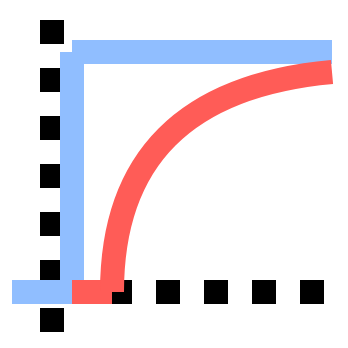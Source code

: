 <mxfile version="21.7.5" type="device">
  <diagram name="Page-1" id="_eV07aeih_Cdav96N34I">
    <mxGraphModel dx="925" dy="484" grid="1" gridSize="10" guides="1" tooltips="1" connect="1" arrows="1" fold="1" page="1" pageScale="1" pageWidth="1169" pageHeight="827" math="0" shadow="0">
      <root>
        <mxCell id="0" />
        <mxCell id="1" parent="0" />
        <mxCell id="eCmqdc9u76N8T_xmhwrJ-1" value="" style="endArrow=none;dashed=1;html=1;rounded=0;strokeWidth=12;dashPattern=1 1;" edge="1" parent="1">
          <mxGeometry width="50" height="50" relative="1" as="geometry">
            <mxPoint x="240" y="240" as="sourcePoint" />
            <mxPoint x="240" y="80" as="targetPoint" />
          </mxGeometry>
        </mxCell>
        <mxCell id="eCmqdc9u76N8T_xmhwrJ-2" value="" style="endArrow=none;dashed=1;html=1;rounded=0;strokeWidth=12;dashPattern=1 1;" edge="1" parent="1">
          <mxGeometry width="50" height="50" relative="1" as="geometry">
            <mxPoint x="220" y="220" as="sourcePoint" />
            <mxPoint x="380" y="220" as="targetPoint" />
          </mxGeometry>
        </mxCell>
        <mxCell id="eCmqdc9u76N8T_xmhwrJ-3" value="" style="endArrow=none;html=1;rounded=0;fillColor=#dae8fc;strokeColor=#90BEFF;strokeWidth=12;" edge="1" parent="1">
          <mxGeometry width="50" height="50" relative="1" as="geometry">
            <mxPoint x="220" y="220" as="sourcePoint" />
            <mxPoint x="250" y="220" as="targetPoint" />
          </mxGeometry>
        </mxCell>
        <mxCell id="eCmqdc9u76N8T_xmhwrJ-4" value="" style="endArrow=none;html=1;rounded=0;fillColor=#dae8fc;strokeColor=#90BEFF;strokeWidth=12;" edge="1" parent="1">
          <mxGeometry width="50" height="50" relative="1" as="geometry">
            <mxPoint x="250" y="220" as="sourcePoint" />
            <mxPoint x="250" y="100" as="targetPoint" />
          </mxGeometry>
        </mxCell>
        <mxCell id="eCmqdc9u76N8T_xmhwrJ-5" value="" style="endArrow=none;html=1;rounded=0;fillColor=#dae8fc;strokeColor=#90BEFF;strokeWidth=12;" edge="1" parent="1">
          <mxGeometry width="50" height="50" relative="1" as="geometry">
            <mxPoint x="250" y="100" as="sourcePoint" />
            <mxPoint x="380" y="100" as="targetPoint" />
          </mxGeometry>
        </mxCell>
        <mxCell id="eCmqdc9u76N8T_xmhwrJ-6" value="" style="endArrow=none;html=1;rounded=0;fillColor=#f8cecc;strokeColor=#ff5c57;strokeWidth=12;" edge="1" parent="1">
          <mxGeometry width="50" height="50" relative="1" as="geometry">
            <mxPoint x="250" y="220" as="sourcePoint" />
            <mxPoint x="270" y="220" as="targetPoint" />
          </mxGeometry>
        </mxCell>
        <mxCell id="eCmqdc9u76N8T_xmhwrJ-8" value="" style="curved=1;endArrow=none;html=1;rounded=0;fillColor=#f8cecc;strokeColor=#ff5c57;endFill=0;strokeWidth=12;" edge="1" parent="1">
          <mxGeometry width="50" height="50" relative="1" as="geometry">
            <mxPoint x="270" y="220" as="sourcePoint" />
            <mxPoint x="380" y="110" as="targetPoint" />
            <Array as="points">
              <mxPoint x="270" y="120" />
            </Array>
          </mxGeometry>
        </mxCell>
      </root>
    </mxGraphModel>
  </diagram>
</mxfile>
